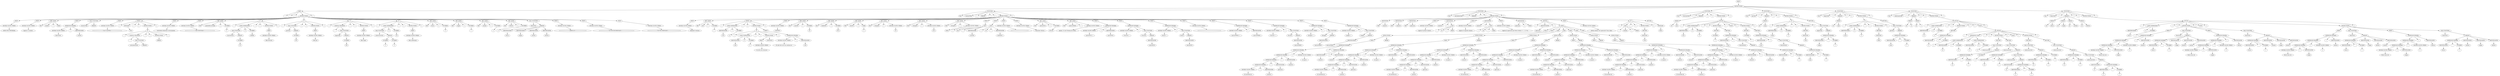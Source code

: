 digraph {
n0[label="ROOT"];
n1[label="INSTRUCTIONS"];
n0->n1;
n2[label="MAIN"];
n1->n2;
n3[label="("];
n2->n3;
n4[label=")"];
n2->n4;
n5[label="{"];
n2->n5;
n6[label="INSTRUCTIONS"];
n2->n6;
n7[label="PRINT"];
n6->n7;
n8[label="DOUBLE QUOTE STRING"];
n7->n8;
n9[label="INICIO DEL PROGRAMA"];
n8->n9;
n10[label="PRINT"];
n6->n10;
n11[label="DOUBLE QUOTE STRING"];
n10->n11;
n12[label="Ingrese su nombre: "];
n11->n12;
n13[label="DEF_ASIGN"];
n6->n13;
n14[label="VAR"];
n13->n14;
n15[label="nombre"];
n13->n15;
n16[label="="];
n13->n16;
n17[label="READ"];
n13->n17;
n18[label="PRINT"];
n6->n18;
n19[label="EXPRESION BINARIA"];
n18->n19;
n20[label="DOUBLE QUOTE STRING"];
n19->n20;
n21[label="Bienvenido "];
n20->n21;
n22[label="+"];
n19->n22;
n23[label="IDENTIFICATOR"];
n19->n23;
n24[label="nombre"];
n23->n24;
n25[label="CALL FUNCTION"];
n6->n25;
n26[label="CasteosYMas"];
n25->n26;
n27[label="PARAMS"];
n25->n27;
n28[label="PRINT"];
n6->n28;
n29[label="DOUBLE QUOTE STRING"];
n28->n29;
n30[label="=============CALCULADORA=============="];
n29->n30;
n31[label="WHILE"];
n6->n31;
n32[label="("];
n31->n32;
n33[label="BOOLEAN"];
n31->n33;
n34[label="True"];
n33->n34;
n35[label=")"];
n31->n35;
n36[label="{"];
n31->n36;
n37[label="INSTRUCTIONS"];
n31->n37;
n38[label="IF"];
n37->n38;
n39[label="("];
n38->n39;
n40[label="LOGICAL NEGATION"];
n38->n40;
n41[label="!"];
n40->n41;
n42[label="CALL FUNCTION"];
n40->n42;
n43[label="calculadoraCALI"];
n42->n43;
n44[label="PARAMS"];
n42->n44;
n45[label=")"];
n38->n45;
n46[label="{"];
n38->n46;
n47[label="INSTRUCTIONS"];
n38->n47;
n48[label="BREAK"];
n47->n48;
n49[label="}"];
n38->n49;
n50[label="}"];
n31->n50;
n51[label="PRINT"];
n6->n51;
n52[label="DOUBLE QUOTE STRING"];
n51->n52;
n53[label="Calculadora finalizada correctamente"];
n52->n53;
n54[label="PRINT"];
n6->n54;
n55[label="DOUBLE QUOTE STRING"];
n54->n55;
n56[label="=============RECURSIVIDAD=============="];
n55->n56;
n57[label="DEF_ASIGN"];
n6->n57;
n58[label="VAR"];
n57->n58;
n59[label="punteoRecursividad"];
n57->n59;
n60[label="="];
n57->n60;
n61[label="NUMBER"];
n57->n61;
n62[label="0"];
n61->n62;
n63[label="IF"];
n6->n63;
n64[label="("];
n63->n64;
n65[label="LOGIC EXPRESSION"];
n63->n65;
n66[label="CALL FUNCTION"];
n65->n66;
n67[label="factorialCALI"];
n66->n67;
n68[label="PARAMS"];
n66->n68;
n69[label="NUMBER"];
n68->n69;
n70[label="20"];
n69->n70;
n71[label="=="];
n65->n71;
n72[label="NUMBER"];
n65->n72;
n73[label="362880"];
n72->n73;
n74[label=")"];
n63->n74;
n75[label="{"];
n63->n75;
n76[label="INSTRUCTIONS"];
n63->n76;
n77[label="PRINT"];
n76->n77;
n78[label="DOUBLE QUOTE STRING"];
n77->n78;
n79[label="Bien factorial"];
n78->n79;
n80[label="}"];
n63->n80;
n81[label="IF"];
n6->n81;
n82[label="("];
n81->n82;
n83[label="CALL FUNCTION"];
n81->n83;
n84[label="parCALI"];
n83->n84;
n85[label="PARAMS"];
n83->n85;
n86[label="NUMBER"];
n85->n86;
n87[label="202"];
n86->n87;
n88[label=")"];
n81->n88;
n89[label="{"];
n81->n89;
n90[label="INSTRUCTIONS"];
n81->n90;
n91[label="PRINT"];
n90->n91;
n92[label="DOUBLE QUOTE STRING"];
n91->n92;
n93[label="Bien par"];
n92->n93;
n94[label="}"];
n81->n94;
n95[label="IF"];
n6->n95;
n96[label="("];
n95->n96;
n97[label="LOGICAL NEGATION"];
n95->n97;
n98[label="!"];
n97->n98;
n99[label="CALL FUNCTION"];
n97->n99;
n100[label="imparCALI"];
n99->n100;
n101[label="PARAMS"];
n99->n101;
n102[label="NUMBER"];
n101->n102;
n103[label="202"];
n102->n103;
n104[label=")"];
n95->n104;
n105[label="{"];
n95->n105;
n106[label="INSTRUCTIONS"];
n95->n106;
n107[label="PRINT"];
n106->n107;
n108[label="DOUBLE QUOTE STRING"];
n107->n108;
n109[label="Bien impar"];
n108->n109;
n110[label="}"];
n95->n110;
n111[label="IF"];
n6->n111;
n112[label="("];
n111->n112;
n113[label="LOGIC EXPRESSION"];
n111->n113;
n114[label="CALL FUNCTION"];
n113->n114;
n115[label="ackermannCALI"];
n114->n115;
n116[label="PARAMS"];
n114->n116;
n117[label="NUMBER"];
n116->n117;
n118[label="3"];
n117->n118;
n119[label="NUMBER"];
n116->n119;
n120[label="4"];
n119->n120;
n121[label="=="];
n113->n121;
n122[label="NUMBER"];
n113->n122;
n123[label="125"];
n122->n123;
n124[label=")"];
n111->n124;
n125[label="{"];
n111->n125;
n126[label="INSTRUCTIONS"];
n111->n126;
n127[label="PRINT"];
n126->n127;
n128[label="DOUBLE QUOTE STRING"];
n127->n128;
n129[label="Bien ackermann"];
n128->n129;
n130[label="}"];
n111->n130;
n131[label="DEF_ASIGN"];
n6->n131;
n132[label="VAR"];
n131->n132;
n133[label="discos"];
n131->n133;
n134[label="="];
n131->n134;
n135[label="NUMBER"];
n131->n135;
n136[label="3"];
n135->n136;
n137[label="DEF_ASIGN"];
n6->n137;
n138[label="VAR"];
n137->n138;
n139[label="origen"];
n137->n139;
n140[label="="];
n137->n140;
n141[label="NUMBER"];
n137->n141;
n142[label="1"];
n141->n142;
n143[label="DEF_ASIGN"];
n6->n143;
n144[label="VAR"];
n143->n144;
n145[label="auxiliar"];
n143->n145;
n146[label="="];
n143->n146;
n147[label="NUMBER"];
n143->n147;
n148[label="2"];
n147->n148;
n149[label="DEF_ASIGN"];
n6->n149;
n150[label="VAR"];
n149->n150;
n151[label="destino"];
n149->n151;
n152[label="="];
n149->n152;
n153[label="NUMBER"];
n149->n153;
n154[label="3"];
n153->n154;
n155[label="CALL FUNCTION"];
n6->n155;
n156[label="HanoiCALI"];
n155->n156;
n157[label="PARAMS"];
n155->n157;
n158[label="IDENTIFICATOR"];
n157->n158;
n159[label="discos"];
n158->n159;
n160[label="IDENTIFICATOR"];
n157->n160;
n161[label="origen"];
n160->n161;
n162[label="IDENTIFICATOR"];
n157->n162;
n163[label="auxiliar"];
n162->n163;
n164[label="IDENTIFICATOR"];
n157->n164;
n165[label="destino"];
n164->n165;
n166[label="PRINT"];
n6->n166;
n167[label="DOUBLE QUOTE STRING"];
n166->n167;
n168[label="=============ARREGLOS=============="];
n167->n168;
n169[label="PRINT"];
n6->n169;
n170[label="DOUBLE QUOTE STRING"];
n169->n170;
n171[label="============VECTOR DESORDENADO================"];
n170->n171;
n172[label="PRINT"];
n6->n172;
n173[label="DOUBLE QUOTE STRING"];
n172->n173;
n174[label="============VECTOR ORDENADO================"];
n173->n174;
n175[label="}"];
n2->n175;
n176[label="FUNCTION"];
n1->n176;
n177[label="func"];
n176->n177;
n178[label="CasteosYMas"];
n176->n178;
n179[label="("];
n176->n179;
n180[label="PARAMS"];
n176->n180;
n181[label=")"];
n176->n181;
n182[label="{"];
n176->n182;
n183[label="INSTRUCTIONS"];
n176->n183;
n184[label="PRINT"];
n183->n184;
n185[label="DOUBLE QUOTE STRING"];
n184->n185;
n186[label="Validando Continue"];
n185->n186;
n187[label="DEF_ASIGN"];
n183->n187;
n188[label="VAR"];
n187->n188;
n189[label="cont"];
n187->n189;
n190[label="="];
n187->n190;
n191[label="NUMBER"];
n187->n191;
n192[label="1"];
n191->n192;
n193[label="WHILE"];
n183->n193;
n194[label="("];
n193->n194;
n195[label="LOGIC EXPRESSION"];
n193->n195;
n196[label="IDENTIFICATOR"];
n195->n196;
n197[label="cont"];
n196->n197;
n198[label="<"];
n195->n198;
n199[label="NUMBER"];
n195->n199;
n200[label="11"];
n199->n200;
n201[label=")"];
n193->n201;
n202[label="{"];
n193->n202;
n203[label="INSTRUCTIONS"];
n193->n203;
n204[label="IF"];
n203->n204;
n205[label="("];
n204->n205;
n206[label="LOGIC EXPRESSION"];
n204->n206;
n207[label="IDENTIFICATOR"];
n206->n207;
n208[label="cont"];
n207->n208;
n209[label="=="];
n206->n209;
n210[label="NUMBER"];
n206->n210;
n211[label="6"];
n210->n211;
n212[label=")"];
n204->n212;
n213[label="{"];
n204->n213;
n214[label="INSTRUCTIONS"];
n204->n214;
n215[label="PRINT"];
n214->n215;
n216[label="DOUBLE QUOTE STRING"];
n215->n216;
n217[label="Se salta esta iteracion"];
n216->n217;
n218[label="CONTINUE"];
n214->n218;
n219[label="}"];
n204->n219;
n220[label="PRINT"];
n203->n220;
n221[label="EXPRESION BINARIA"];
n220->n221;
n222[label="DOUBLE QUOTE STRING"];
n221->n222;
n223[label="El valor del ciclo con continue es: "];
n222->n223;
n224[label="+"];
n221->n224;
n225[label="IDENTIFICATOR"];
n221->n225;
n226[label="cont"];
n225->n226;
n227[label="}"];
n193->n227;
n228[label="PRINT"];
n183->n228;
n229[label="DOUBLE QUOTE STRING"];
n228->n229;
n230[label="CASTEOS"];
n229->n230;
n231[label="DEF_ASIGN"];
n183->n231;
n232[label="VAR"];
n231->n232;
n233[label="num500"];
n231->n233;
n234[label="="];
n231->n234;
n235[label="NUMBER"];
n231->n235;
n236[label="50"];
n235->n236;
n237[label="DEF_ASIGN"];
n183->n237;
n238[label="VAR"];
n237->n238;
n239[label="double501"];
n237->n239;
n240[label="="];
n237->n240;
n241[label="NUMBER"];
n237->n241;
n242[label="50.4"];
n241->n242;
n243[label="DEF_ASIGN"];
n183->n243;
n244[label="VAR"];
n243->n244;
n245[label="char502"];
n243->n245;
n246[label="="];
n243->n246;
n247[label="CHAR"];
n243->n247;
n248[label="a"];
n247->n248;
n249[label="DEF_ASIGN"];
n183->n249;
n250[label="VAR"];
n249->n250;
n251[label="string503"];
n249->n251;
n252[label="="];
n249->n252;
n253[label="DOUBLE QUOTE STRING"];
n249->n253;
n254[label="50"];
n253->n254;
n255[label="DEF_ASIGN"];
n183->n255;
n256[label="VAR"];
n255->n256;
n257[label="string504"];
n255->n257;
n258[label="="];
n255->n258;
n259[label="DOUBLE QUOTE STRING"];
n255->n259;
n260[label="50.4"];
n259->n260;
n261[label="DEF_ASIGN"];
n183->n261;
n262[label="VAR"];
n261->n262;
n263[label="string505"];
n261->n263;
n264[label="="];
n261->n264;
n265[label="DOUBLE QUOTE STRING"];
n261->n265;
n266[label="FalSe"];
n265->n266;
n267[label="PRINT"];
n183->n267;
n268[label="CAST"];
n267->n268;
n269[label="("];
n268->n269;
n270[label="char"];
n268->n270;
n271[label=")"];
n268->n271;
n272[label="IDENTIFICATOR"];
n268->n272;
n273[label="num500"];
n272->n273;
n274[label="PRINT"];
n183->n274;
n275[label="CAST"];
n274->n275;
n276[label="("];
n275->n276;
n277[label="int"];
n275->n277;
n278[label=")"];
n275->n278;
n279[label="IDENTIFICATOR"];
n275->n279;
n280[label="double501"];
n279->n280;
n281[label="PRINT"];
n183->n281;
n282[label="DOUBLE QUOTE STRING"];
n281->n282;
n283[label="======================"];
n282->n283;
n284[label="PRINT"];
n183->n284;
n285[label="DOUBLE QUOTE STRING"];
n284->n285;
n286[label="Funciones Nativas"];
n285->n286;
n287[label="DEF_ASIGN"];
n183->n287;
n288[label="VAR"];
n287->n288;
n289[label="nativaNUM"];
n287->n289;
n290[label="="];
n287->n290;
n291[label="NUMBER"];
n287->n291;
n292[label="1024.65"];
n291->n292;
n293[label="DEF_ASIGN"];
n183->n293;
n294[label="VAR"];
n293->n294;
n295[label="nativaSTRING"];
n293->n295;
n296[label="="];
n293->n296;
n297[label="DOUBLE QUOTE STRING"];
n293->n297;
n298[label="Animos, Ya caSi Termina El CURso"];
n297->n298;
n299[label="PRINT"];
n183->n299;
n300[label="EXPRESION BINARIA"];
n299->n300;
n301[label="DOUBLE QUOTE STRING"];
n300->n301;
n302[label="nativaNUM = "];
n301->n302;
n303[label="+"];
n300->n303;
n304[label="IDENTIFICATOR"];
n300->n304;
n305[label="nativaNUM"];
n304->n305;
n306[label="PRINT"];
n183->n306;
n307[label="EXPRESION BINARIA"];
n306->n307;
n308[label="DOUBLE QUOTE STRING"];
n307->n308;
n309[label="Truncate = "];
n308->n309;
n310[label="+"];
n307->n310;
n311[label="CALL FUNCTION"];
n307->n311;
n312[label="Truncate"];
n311->n312;
n313[label="PARAMS"];
n311->n313;
n314[label="IDENTIFICATOR"];
n313->n314;
n315[label="nativaNUM"];
n314->n315;
n316[label="PRINT"];
n183->n316;
n317[label="EXPRESION BINARIA"];
n316->n317;
n318[label="DOUBLE QUOTE STRING"];
n317->n318;
n319[label="Round = "];
n318->n319;
n320[label="+"];
n317->n320;
n321[label="CALL FUNCTION"];
n317->n321;
n322[label="Round"];
n321->n322;
n323[label="PARAMS"];
n321->n323;
n324[label="IDENTIFICATOR"];
n323->n324;
n325[label="nativaNUM"];
n324->n325;
n326[label="PRINT"];
n183->n326;
n327[label="DOUBLE QUOTE STRING"];
n326->n327;
n328[label="============================="];
n327->n328;
n329[label="PRINT"];
n183->n329;
n330[label="EXPRESION BINARIA"];
n329->n330;
n331[label="DOUBLE QUOTE STRING"];
n330->n331;
n332[label="nativaSTRING = "];
n331->n332;
n333[label="+"];
n330->n333;
n334[label="IDENTIFICATOR"];
n330->n334;
n335[label="nativaSTRING"];
n334->n335;
n336[label="PRINT"];
n183->n336;
n337[label="EXPRESION BINARIA"];
n336->n337;
n338[label="DOUBLE QUOTE STRING"];
n337->n338;
n339[label="ToLower = "];
n338->n339;
n340[label="+"];
n337->n340;
n341[label="CALL FUNCTION"];
n337->n341;
n342[label="ToLower"];
n341->n342;
n343[label="PARAMS"];
n341->n343;
n344[label="IDENTIFICATOR"];
n343->n344;
n345[label="nativaSTRING"];
n344->n345;
n346[label="PRINT"];
n183->n346;
n347[label="EXPRESION BINARIA"];
n346->n347;
n348[label="DOUBLE QUOTE STRING"];
n347->n348;
n349[label="ToUpper = "];
n348->n349;
n350[label="+"];
n347->n350;
n351[label="CALL FUNCTION"];
n347->n351;
n352[label="ToUpper"];
n351->n352;
n353[label="PARAMS"];
n351->n353;
n354[label="IDENTIFICATOR"];
n353->n354;
n355[label="nativaSTRING"];
n354->n355;
n356[label="PRINT"];
n183->n356;
n357[label="EXPRESION BINARIA"];
n356->n357;
n358[label="DOUBLE QUOTE STRING"];
n357->n358;
n359[label="Length = "];
n358->n359;
n360[label="+"];
n357->n360;
n361[label="CALL FUNCTION"];
n357->n361;
n362[label="Length"];
n361->n362;
n363[label="PARAMS"];
n361->n363;
n364[label="IDENTIFICATOR"];
n363->n364;
n365[label="nativaSTRING"];
n364->n365;
n366[label="}"];
n176->n366;
n367[label="FUNCTION"];
n1->n367;
n368[label="func"];
n367->n368;
n369[label="calculadoraCALI"];
n367->n369;
n370[label="("];
n367->n370;
n371[label="PARAMS"];
n367->n371;
n372[label=")"];
n367->n372;
n373[label="{"];
n367->n373;
n374[label="INSTRUCTIONS"];
n367->n374;
n375[label="DEFINITION"];
n374->n375;
n376[label="VAR"];
n375->n376;
n377[label="numero1"];
n375->n377;
n378[label="DEFINITION"];
n374->n378;
n379[label="VAR"];
n378->n379;
n380[label="numero2"];
n378->n380;
n381[label="DEFINITION"];
n374->n381;
n382[label="VAR"];
n381->n382;
n383[label="operacion"];
n381->n383;
n384[label="PRINT"];
n374->n384;
n385[label="DOUBLE QUOTE STRING"];
n384->n385;
n386[label="Ingrese el primer número:
"];
n385->n386;
n387[label="ASIGNATION"];
n374->n387;
n388[label="numero1"];
n387->n388;
n389[label="="];
n387->n389;
n390[label="CAST"];
n387->n390;
n391[label="("];
n390->n391;
n392[label="int"];
n390->n392;
n393[label=")"];
n390->n393;
n394[label="READ"];
n390->n394;
n395[label="PRINT"];
n374->n395;
n396[label="DOUBLE QUOTE STRING"];
n395->n396;
n397[label="Ingrese el segundo número:
"];
n396->n397;
n398[label="ASIGNATION"];
n374->n398;
n399[label="numero2"];
n398->n399;
n400[label="="];
n398->n400;
n401[label="CAST"];
n398->n401;
n402[label="("];
n401->n402;
n403[label="int"];
n401->n403;
n404[label=")"];
n401->n404;
n405[label="READ"];
n401->n405;
n406[label="PRINT"];
n374->n406;
n407[label="DOUBLE QUOTE STRING"];
n406->n407;
n408[label="Ingrese la operación que desea realizar: (+,-,*,/,**,%)
"];
n407->n408;
n409[label="ASIGNATION"];
n374->n409;
n410[label="operacion"];
n409->n410;
n411[label="="];
n409->n411;
n412[label="READ"];
n409->n412;
n413[label="SWITCH"];
n374->n413;
n414[label="("];
n413->n414;
n415[label="IDENTIFICATOR"];
n413->n415;
n416[label="operacion"];
n415->n416;
n417[label=")"];
n413->n417;
n418[label="CASES"];
n413->n418;
n419[label="CASE"];
n418->n419;
n420[label="INTRUCTIONS"];
n419->n420;
n421[label="PRINT"];
n420->n421;
n422[label="EXPRESION BINARIA"];
n421->n422;
n423[label="EXPRESION BINARIA"];
n422->n423;
n424[label="EXPRESION BINARIA"];
n423->n424;
n425[label="EXPRESION BINARIA"];
n424->n425;
n426[label="EXPRESION BINARIA"];
n425->n426;
n427[label="DOUBLE QUOTE STRING"];
n426->n427;
n428[label="El resultado de "];
n427->n428;
n429[label="+"];
n426->n429;
n430[label="IDENTIFICATOR"];
n426->n430;
n431[label="numero1"];
n430->n431;
n432[label="+"];
n425->n432;
n433[label="IDENTIFICATOR"];
n425->n433;
n434[label="operacion"];
n433->n434;
n435[label="+"];
n424->n435;
n436[label="IDENTIFICATOR"];
n424->n436;
n437[label="numero2"];
n436->n437;
n438[label="+"];
n423->n438;
n439[label="DOUBLE QUOTE STRING"];
n423->n439;
n440[label=" es igual a "];
n439->n440;
n441[label="+"];
n422->n441;
n442[label="EXPRESION BINARIA"];
n422->n442;
n443[label="IDENTIFICATOR"];
n442->n443;
n444[label="numero1"];
n443->n444;
n445[label="+"];
n442->n445;
n446[label="IDENTIFICATOR"];
n442->n446;
n447[label="numero2"];
n446->n447;
n448[label="BREAK"];
n420->n448;
n449[label="CASE"];
n418->n449;
n450[label="INTRUCTIONS"];
n449->n450;
n451[label="PRINT"];
n450->n451;
n452[label="EXPRESION BINARIA"];
n451->n452;
n453[label="EXPRESION BINARIA"];
n452->n453;
n454[label="EXPRESION BINARIA"];
n453->n454;
n455[label="EXPRESION BINARIA"];
n454->n455;
n456[label="EXPRESION BINARIA"];
n455->n456;
n457[label="DOUBLE QUOTE STRING"];
n456->n457;
n458[label="El resultado de "];
n457->n458;
n459[label="+"];
n456->n459;
n460[label="IDENTIFICATOR"];
n456->n460;
n461[label="numero1"];
n460->n461;
n462[label="+"];
n455->n462;
n463[label="IDENTIFICATOR"];
n455->n463;
n464[label="operacion"];
n463->n464;
n465[label="+"];
n454->n465;
n466[label="IDENTIFICATOR"];
n454->n466;
n467[label="numero2"];
n466->n467;
n468[label="+"];
n453->n468;
n469[label="DOUBLE QUOTE STRING"];
n453->n469;
n470[label=" es igual a "];
n469->n470;
n471[label="+"];
n452->n471;
n472[label="EXPRESION BINARIA"];
n452->n472;
n473[label="IDENTIFICATOR"];
n472->n473;
n474[label="numero1"];
n473->n474;
n475[label="-"];
n472->n475;
n476[label="IDENTIFICATOR"];
n472->n476;
n477[label="numero2"];
n476->n477;
n478[label="BREAK"];
n450->n478;
n479[label="CASE"];
n418->n479;
n480[label="INTRUCTIONS"];
n479->n480;
n481[label="PRINT"];
n480->n481;
n482[label="EXPRESION BINARIA"];
n481->n482;
n483[label="EXPRESION BINARIA"];
n482->n483;
n484[label="EXPRESION BINARIA"];
n483->n484;
n485[label="EXPRESION BINARIA"];
n484->n485;
n486[label="EXPRESION BINARIA"];
n485->n486;
n487[label="DOUBLE QUOTE STRING"];
n486->n487;
n488[label="El resultado de "];
n487->n488;
n489[label="+"];
n486->n489;
n490[label="IDENTIFICATOR"];
n486->n490;
n491[label="numero1"];
n490->n491;
n492[label="+"];
n485->n492;
n493[label="IDENTIFICATOR"];
n485->n493;
n494[label="operacion"];
n493->n494;
n495[label="+"];
n484->n495;
n496[label="IDENTIFICATOR"];
n484->n496;
n497[label="numero2"];
n496->n497;
n498[label="+"];
n483->n498;
n499[label="DOUBLE QUOTE STRING"];
n483->n499;
n500[label=" es igual a "];
n499->n500;
n501[label="+"];
n482->n501;
n502[label="EXPRESION BINARIA"];
n482->n502;
n503[label="IDENTIFICATOR"];
n502->n503;
n504[label="numero1"];
n503->n504;
n505[label="*"];
n502->n505;
n506[label="IDENTIFICATOR"];
n502->n506;
n507[label="numero2"];
n506->n507;
n508[label="BREAK"];
n480->n508;
n509[label="CASE"];
n418->n509;
n510[label="INTRUCTIONS"];
n509->n510;
n511[label="PRINT"];
n510->n511;
n512[label="EXPRESION BINARIA"];
n511->n512;
n513[label="EXPRESION BINARIA"];
n512->n513;
n514[label="EXPRESION BINARIA"];
n513->n514;
n515[label="EXPRESION BINARIA"];
n514->n515;
n516[label="EXPRESION BINARIA"];
n515->n516;
n517[label="DOUBLE QUOTE STRING"];
n516->n517;
n518[label="El resultado de "];
n517->n518;
n519[label="+"];
n516->n519;
n520[label="IDENTIFICATOR"];
n516->n520;
n521[label="numero1"];
n520->n521;
n522[label="+"];
n515->n522;
n523[label="IDENTIFICATOR"];
n515->n523;
n524[label="operacion"];
n523->n524;
n525[label="+"];
n514->n525;
n526[label="IDENTIFICATOR"];
n514->n526;
n527[label="numero2"];
n526->n527;
n528[label="+"];
n513->n528;
n529[label="DOUBLE QUOTE STRING"];
n513->n529;
n530[label=" es igual a "];
n529->n530;
n531[label="+"];
n512->n531;
n532[label="EXPRESION BINARIA"];
n512->n532;
n533[label="IDENTIFICATOR"];
n532->n533;
n534[label="numero1"];
n533->n534;
n535[label="/"];
n532->n535;
n536[label="IDENTIFICATOR"];
n532->n536;
n537[label="numero2"];
n536->n537;
n538[label="BREAK"];
n510->n538;
n539[label="CASE"];
n418->n539;
n540[label="INTRUCTIONS"];
n539->n540;
n541[label="PRINT"];
n540->n541;
n542[label="EXPRESION BINARIA"];
n541->n542;
n543[label="EXPRESION BINARIA"];
n542->n543;
n544[label="EXPRESION BINARIA"];
n543->n544;
n545[label="EXPRESION BINARIA"];
n544->n545;
n546[label="EXPRESION BINARIA"];
n545->n546;
n547[label="DOUBLE QUOTE STRING"];
n546->n547;
n548[label="El resultado de "];
n547->n548;
n549[label="+"];
n546->n549;
n550[label="IDENTIFICATOR"];
n546->n550;
n551[label="numero1"];
n550->n551;
n552[label="+"];
n545->n552;
n553[label="IDENTIFICATOR"];
n545->n553;
n554[label="operacion"];
n553->n554;
n555[label="+"];
n544->n555;
n556[label="IDENTIFICATOR"];
n544->n556;
n557[label="numero2"];
n556->n557;
n558[label="+"];
n543->n558;
n559[label="DOUBLE QUOTE STRING"];
n543->n559;
n560[label=" es igual a "];
n559->n560;
n561[label="+"];
n542->n561;
n562[label="EXPRESION BINARIA"];
n542->n562;
n563[label="IDENTIFICATOR"];
n562->n563;
n564[label="numero1"];
n563->n564;
n565[label="**"];
n562->n565;
n566[label="IDENTIFICATOR"];
n562->n566;
n567[label="numero2"];
n566->n567;
n568[label="BREAK"];
n540->n568;
n569[label="CASE"];
n418->n569;
n570[label="INTRUCTIONS"];
n569->n570;
n571[label="PRINT"];
n570->n571;
n572[label="EXPRESION BINARIA"];
n571->n572;
n573[label="EXPRESION BINARIA"];
n572->n573;
n574[label="EXPRESION BINARIA"];
n573->n574;
n575[label="EXPRESION BINARIA"];
n574->n575;
n576[label="EXPRESION BINARIA"];
n575->n576;
n577[label="DOUBLE QUOTE STRING"];
n576->n577;
n578[label="El resultado de "];
n577->n578;
n579[label="+"];
n576->n579;
n580[label="IDENTIFICATOR"];
n576->n580;
n581[label="numero1"];
n580->n581;
n582[label="+"];
n575->n582;
n583[label="IDENTIFICATOR"];
n575->n583;
n584[label="operacion"];
n583->n584;
n585[label="+"];
n574->n585;
n586[label="IDENTIFICATOR"];
n574->n586;
n587[label="numero2"];
n586->n587;
n588[label="+"];
n573->n588;
n589[label="DOUBLE QUOTE STRING"];
n573->n589;
n590[label=" es igual a "];
n589->n590;
n591[label="+"];
n572->n591;
n592[label="EXPRESION BINARIA"];
n572->n592;
n593[label="IDENTIFICATOR"];
n592->n593;
n594[label="numero1"];
n593->n594;
n595[label="%"];
n592->n595;
n596[label="IDENTIFICATOR"];
n592->n596;
n597[label="numero2"];
n596->n597;
n598[label="BREAK"];
n570->n598;
n599[label="CASE"];
n418->n599;
n600[label="INTRUCTIONS"];
n599->n600;
n601[label="PRINT"];
n600->n601;
n602[label="EXPRESION BINARIA"];
n601->n602;
n603[label="EXPRESION BINARIA"];
n602->n603;
n604[label="EXPRESION BINARIA"];
n603->n604;
n605[label="EXPRESION BINARIA"];
n604->n605;
n606[label="EXPRESION BINARIA"];
n605->n606;
n607[label="DOUBLE QUOTE STRING"];
n606->n607;
n608[label="El resultado de "];
n607->n608;
n609[label="+"];
n606->n609;
n610[label="IDENTIFICATOR"];
n606->n610;
n611[label="numero1"];
n610->n611;
n612[label="+"];
n605->n612;
n613[label="IDENTIFICATOR"];
n605->n613;
n614[label="operacion"];
n613->n614;
n615[label="+"];
n604->n615;
n616[label="IDENTIFICATOR"];
n604->n616;
n617[label="numero2"];
n616->n617;
n618[label="+"];
n603->n618;
n619[label="DOUBLE QUOTE STRING"];
n603->n619;
n620[label=" es igual a "];
n619->n620;
n621[label="+"];
n602->n621;
n622[label="EXPRESION BINARIA"];
n602->n622;
n623[label="IDENTIFICATOR"];
n622->n623;
n624[label="numero1"];
n623->n624;
n625[label="+"];
n622->n625;
n626[label="IDENTIFICATOR"];
n622->n626;
n627[label="numero2"];
n626->n627;
n628[label="BREAK"];
n600->n628;
n629[label="PRINT"];
n374->n629;
n630[label="DOUBLE QUOTE STRING"];
n629->n630;
n631[label="¿Desea realizar otra operación? (true, false)
"];
n630->n631;
n632[label="IF"];
n374->n632;
n633[label="("];
n632->n633;
n634[label="CAST"];
n632->n634;
n635[label="("];
n634->n635;
n636[label="boolean"];
n634->n636;
n637[label=")"];
n634->n637;
n638[label="READ"];
n634->n638;
n639[label=")"];
n632->n639;
n640[label="{"];
n632->n640;
n641[label="INSTRUCTIONS"];
n632->n641;
n642[label="RETURN"];
n641->n642;
n643[label="BOOLEAN"];
n642->n643;
n644[label="True"];
n643->n644;
n645[label="}"];
n632->n645;
n646[label="RETURN"];
n374->n646;
n647[label="BOOLEAN"];
n646->n647;
n648[label="False"];
n647->n648;
n649[label="}"];
n367->n649;
n650[label="FUNCTION"];
n1->n650;
n651[label="func"];
n650->n651;
n652[label="factorialCALI"];
n650->n652;
n653[label="("];
n650->n653;
n654[label="PARAMS"];
n650->n654;
n655[label="PARAM"];
n654->n655;
n656[label="int"];
n655->n656;
n657[label="num"];
n655->n657;
n658[label=")"];
n650->n658;
n659[label="{"];
n650->n659;
n660[label="INSTRUCTIONS"];
n650->n660;
n661[label="IF-ELSE"];
n660->n661;
n662[label="("];
n661->n662;
n663[label="LOGIC EXPRESSION"];
n661->n663;
n664[label="IDENTIFICATOR"];
n663->n664;
n665[label="num"];
n664->n665;
n666[label="=="];
n663->n666;
n667[label="NUMBER"];
n663->n667;
n668[label="0"];
n667->n668;
n669[label=")"];
n661->n669;
n670[label="{"];
n661->n670;
n671[label="INSTRUCTIONS"];
n661->n671;
n672[label="RETURN"];
n671->n672;
n673[label="NUMBER"];
n672->n673;
n674[label="1"];
n673->n674;
n675[label="RETURN"];
n671->n675;
n676[label="EXPRESION BINARIA"];
n675->n676;
n677[label="IDENTIFICATOR"];
n676->n677;
n678[label="num"];
n677->n678;
n679[label="*"];
n676->n679;
n680[label="CALL FUNCTION"];
n676->n680;
n681[label="factorialCALI"];
n680->n681;
n682[label="PARAMS"];
n680->n682;
n683[label="EXPRESION BINARIA"];
n682->n683;
n684[label="IDENTIFICATOR"];
n683->n684;
n685[label="num"];
n684->n685;
n686[label="-"];
n683->n686;
n687[label="NUMBER"];
n683->n687;
n688[label="1"];
n687->n688;
n689[label="}"];
n661->n689;
n690[label="ELSE"];
n661->n690;
n691[label="{"];
n661->n691;
n692[label="INSTRUCTIONS"];
n661->n692;
n693[label="RETURN"];
n692->n693;
n694[label="NUMBER"];
n693->n694;
n695[label="1"];
n694->n695;
n696[label="RETURN"];
n692->n696;
n697[label="EXPRESION BINARIA"];
n696->n697;
n698[label="IDENTIFICATOR"];
n697->n698;
n699[label="num"];
n698->n699;
n700[label="*"];
n697->n700;
n701[label="CALL FUNCTION"];
n697->n701;
n702[label="factorialCALI"];
n701->n702;
n703[label="PARAMS"];
n701->n703;
n704[label="EXPRESION BINARIA"];
n703->n704;
n705[label="IDENTIFICATOR"];
n704->n705;
n706[label="num"];
n705->n706;
n707[label="-"];
n704->n707;
n708[label="NUMBER"];
n704->n708;
n709[label="1"];
n708->n709;
n710[label="}"];
n661->n710;
n711[label="}"];
n650->n711;
n712[label="FUNCTION"];
n1->n712;
n713[label="func"];
n712->n713;
n714[label="parCALI"];
n712->n714;
n715[label="("];
n712->n715;
n716[label="PARAMS"];
n712->n716;
n717[label="PARAM"];
n716->n717;
n718[label="int"];
n717->n718;
n719[label="nump"];
n717->n719;
n720[label=")"];
n712->n720;
n721[label="{"];
n712->n721;
n722[label="INSTRUCTIONS"];
n712->n722;
n723[label="IF"];
n722->n723;
n724[label="("];
n723->n724;
n725[label="LOGIC EXPRESSION"];
n723->n725;
n726[label="IDENTIFICATOR"];
n725->n726;
n727[label="nump"];
n726->n727;
n728[label="=="];
n725->n728;
n729[label="NUMBER"];
n725->n729;
n730[label="0"];
n729->n730;
n731[label=")"];
n723->n731;
n732[label="{"];
n723->n732;
n733[label="INSTRUCTIONS"];
n723->n733;
n734[label="RETURN"];
n733->n734;
n735[label="BOOLEAN"];
n734->n735;
n736[label="True"];
n735->n736;
n737[label="}"];
n723->n737;
n738[label="RETURN"];
n722->n738;
n739[label="CALL FUNCTION"];
n738->n739;
n740[label="imparCALI"];
n739->n740;
n741[label="PARAMS"];
n739->n741;
n742[label="EXPRESION BINARIA"];
n741->n742;
n743[label="IDENTIFICATOR"];
n742->n743;
n744[label="nump"];
n743->n744;
n745[label="-"];
n742->n745;
n746[label="NUMBER"];
n742->n746;
n747[label="1"];
n746->n747;
n748[label="}"];
n712->n748;
n749[label="FUNCTION"];
n1->n749;
n750[label="func"];
n749->n750;
n751[label="imparCALI"];
n749->n751;
n752[label="("];
n749->n752;
n753[label="PARAMS"];
n749->n753;
n754[label="PARAM"];
n753->n754;
n755[label="int"];
n754->n755;
n756[label="numi"];
n754->n756;
n757[label=")"];
n749->n757;
n758[label="{"];
n749->n758;
n759[label="INSTRUCTIONS"];
n749->n759;
n760[label="IF"];
n759->n760;
n761[label="("];
n760->n761;
n762[label="LOGIC EXPRESSION"];
n760->n762;
n763[label="IDENTIFICATOR"];
n762->n763;
n764[label="numi"];
n763->n764;
n765[label="=="];
n762->n765;
n766[label="NUMBER"];
n762->n766;
n767[label="0"];
n766->n767;
n768[label=")"];
n760->n768;
n769[label="{"];
n760->n769;
n770[label="INSTRUCTIONS"];
n760->n770;
n771[label="RETURN"];
n770->n771;
n772[label="BOOLEAN"];
n771->n772;
n773[label="False"];
n772->n773;
n774[label="}"];
n760->n774;
n775[label="RETURN"];
n759->n775;
n776[label="CALL FUNCTION"];
n775->n776;
n777[label="parCALI"];
n776->n777;
n778[label="PARAMS"];
n776->n778;
n779[label="EXPRESION BINARIA"];
n778->n779;
n780[label="IDENTIFICATOR"];
n779->n780;
n781[label="numi"];
n780->n781;
n782[label="-"];
n779->n782;
n783[label="NUMBER"];
n779->n783;
n784[label="1"];
n783->n784;
n785[label="}"];
n749->n785;
n786[label="FUNCTION"];
n1->n786;
n787[label="func"];
n786->n787;
n788[label="ackermannCALI"];
n786->n788;
n789[label="("];
n786->n789;
n790[label="PARAMS"];
n786->n790;
n791[label="PARAM"];
n790->n791;
n792[label="int"];
n791->n792;
n793[label="m"];
n791->n793;
n794[label="PARAM"];
n790->n794;
n795[label="int"];
n794->n795;
n796[label="n"];
n794->n796;
n797[label=")"];
n786->n797;
n798[label="{"];
n786->n798;
n799[label="INSTRUCTIONS"];
n786->n799;
n800[label="IF-ELSE"];
n799->n800;
n801[label="("];
n800->n801;
n802[label="LOGIC EXPRESSION"];
n800->n802;
n803[label="IDENTIFICATOR"];
n802->n803;
n804[label="m"];
n803->n804;
n805[label="=="];
n802->n805;
n806[label="NUMBER"];
n802->n806;
n807[label="0"];
n806->n807;
n808[label=")"];
n800->n808;
n809[label="{"];
n800->n809;
n810[label="INSTRUCTIONS"];
n800->n810;
n811[label="RETURN"];
n810->n811;
n812[label="EXPRESION BINARIA"];
n811->n812;
n813[label="IDENTIFICATOR"];
n812->n813;
n814[label="n"];
n813->n814;
n815[label="+"];
n812->n815;
n816[label="NUMBER"];
n812->n816;
n817[label="1"];
n816->n817;
n818[label="}"];
n800->n818;
n819[label="{"];
n800->n819;
n820[label="ELSE"];
n800->n820;
n821[label="IF-ELSE"];
n820->n821;
n822[label="("];
n821->n822;
n823[label="OPERATION LOGIC"];
n821->n823;
n824[label="LOGIC EXPRESSION"];
n823->n824;
n825[label="IDENTIFICATOR"];
n824->n825;
n826[label="m"];
n825->n826;
n827[label=">"];
n824->n827;
n828[label="NUMBER"];
n824->n828;
n829[label="0"];
n828->n829;
n830[label="&&"];
n823->n830;
n831[label="LOGIC EXPRESSION"];
n823->n831;
n832[label="IDENTIFICATOR"];
n831->n832;
n833[label="n"];
n832->n833;
n834[label="=="];
n831->n834;
n835[label="NUMBER"];
n831->n835;
n836[label="0"];
n835->n836;
n837[label=")"];
n821->n837;
n838[label="{"];
n821->n838;
n839[label="INSTRUCTIONS"];
n821->n839;
n840[label="RETURN"];
n839->n840;
n841[label="CALL FUNCTION"];
n840->n841;
n842[label="ackermannCALI"];
n841->n842;
n843[label="PARAMS"];
n841->n843;
n844[label="EXPRESION BINARIA"];
n843->n844;
n845[label="IDENTIFICATOR"];
n844->n845;
n846[label="m"];
n845->n846;
n847[label="-"];
n844->n847;
n848[label="NUMBER"];
n844->n848;
n849[label="1"];
n848->n849;
n850[label="NUMBER"];
n843->n850;
n851[label="1"];
n850->n851;
n852[label="RETURN"];
n839->n852;
n853[label="CALL FUNCTION"];
n852->n853;
n854[label="ackermannCALI"];
n853->n854;
n855[label="PARAMS"];
n853->n855;
n856[label="EXPRESION BINARIA"];
n855->n856;
n857[label="IDENTIFICATOR"];
n856->n857;
n858[label="m"];
n857->n858;
n859[label="-"];
n856->n859;
n860[label="NUMBER"];
n856->n860;
n861[label="1"];
n860->n861;
n862[label="CALL FUNCTION"];
n855->n862;
n863[label="ackermannCALI"];
n862->n863;
n864[label="PARAMS"];
n862->n864;
n865[label="IDENTIFICATOR"];
n864->n865;
n866[label="m"];
n865->n866;
n867[label="EXPRESION BINARIA"];
n864->n867;
n868[label="IDENTIFICATOR"];
n867->n868;
n869[label="n"];
n868->n869;
n870[label="-"];
n867->n870;
n871[label="NUMBER"];
n867->n871;
n872[label="1"];
n871->n872;
n873[label="}"];
n821->n873;
n874[label="ELSE"];
n821->n874;
n875[label="{"];
n821->n875;
n876[label="INSTRUCTIONS"];
n821->n876;
n877[label="RETURN"];
n876->n877;
n878[label="CALL FUNCTION"];
n877->n878;
n879[label="ackermannCALI"];
n878->n879;
n880[label="PARAMS"];
n878->n880;
n881[label="EXPRESION BINARIA"];
n880->n881;
n882[label="IDENTIFICATOR"];
n881->n882;
n883[label="m"];
n882->n883;
n884[label="-"];
n881->n884;
n885[label="NUMBER"];
n881->n885;
n886[label="1"];
n885->n886;
n887[label="NUMBER"];
n880->n887;
n888[label="1"];
n887->n888;
n889[label="RETURN"];
n876->n889;
n890[label="CALL FUNCTION"];
n889->n890;
n891[label="ackermannCALI"];
n890->n891;
n892[label="PARAMS"];
n890->n892;
n893[label="EXPRESION BINARIA"];
n892->n893;
n894[label="IDENTIFICATOR"];
n893->n894;
n895[label="m"];
n894->n895;
n896[label="-"];
n893->n896;
n897[label="NUMBER"];
n893->n897;
n898[label="1"];
n897->n898;
n899[label="CALL FUNCTION"];
n892->n899;
n900[label="ackermannCALI"];
n899->n900;
n901[label="PARAMS"];
n899->n901;
n902[label="IDENTIFICATOR"];
n901->n902;
n903[label="m"];
n902->n903;
n904[label="EXPRESION BINARIA"];
n901->n904;
n905[label="IDENTIFICATOR"];
n904->n905;
n906[label="n"];
n905->n906;
n907[label="-"];
n904->n907;
n908[label="NUMBER"];
n904->n908;
n909[label="1"];
n908->n909;
n910[label="}"];
n821->n910;
n911[label="}"];
n800->n911;
n912[label="}"];
n786->n912;
n913[label="FUNCTION"];
n1->n913;
n914[label="func"];
n913->n914;
n915[label="HanoiCALI"];
n913->n915;
n916[label="("];
n913->n916;
n917[label="PARAMS"];
n913->n917;
n918[label="PARAM"];
n917->n918;
n919[label="int"];
n918->n919;
n920[label="discos"];
n918->n920;
n921[label="PARAM"];
n917->n921;
n922[label="int"];
n921->n922;
n923[label="origen"];
n921->n923;
n924[label="PARAM"];
n917->n924;
n925[label="int"];
n924->n925;
n926[label="auxiliar"];
n924->n926;
n927[label="PARAM"];
n917->n927;
n928[label="int"];
n927->n928;
n929[label="destino"];
n927->n929;
n930[label=")"];
n913->n930;
n931[label="{"];
n913->n931;
n932[label="INSTRUCTIONS"];
n913->n932;
n933[label="IF-ELSE"];
n932->n933;
n934[label="("];
n933->n934;
n935[label="LOGIC EXPRESSION"];
n933->n935;
n936[label="IDENTIFICATOR"];
n935->n936;
n937[label="discos"];
n936->n937;
n938[label="=="];
n935->n938;
n939[label="NUMBER"];
n935->n939;
n940[label="1"];
n939->n940;
n941[label=")"];
n933->n941;
n942[label="{"];
n933->n942;
n943[label="INSTRUCTIONS"];
n933->n943;
n944[label="PRINT"];
n943->n944;
n945[label="EXPRESION BINARIA"];
n944->n945;
n946[label="EXPRESION BINARIA"];
n945->n946;
n947[label="EXPRESION BINARIA"];
n946->n947;
n948[label="DOUBLE QUOTE STRING"];
n947->n948;
n949[label="Mover disco de "];
n948->n949;
n950[label="+"];
n947->n950;
n951[label="IDENTIFICATOR"];
n947->n951;
n952[label="origen"];
n951->n952;
n953[label="+"];
n946->n953;
n954[label="DOUBLE QUOTE STRING"];
n946->n954;
n955[label=" a "];
n954->n955;
n956[label="+"];
n945->n956;
n957[label="IDENTIFICATOR"];
n945->n957;
n958[label="destino"];
n957->n958;
n959[label="CALL FUNCTION"];
n943->n959;
n960[label="HanoiCALI"];
n959->n960;
n961[label="PARAMS"];
n959->n961;
n962[label="EXPRESION BINARIA"];
n961->n962;
n963[label="IDENTIFICATOR"];
n962->n963;
n964[label="discos"];
n963->n964;
n965[label="-"];
n962->n965;
n966[label="NUMBER"];
n962->n966;
n967[label="1"];
n966->n967;
n968[label="IDENTIFICATOR"];
n961->n968;
n969[label="origen"];
n968->n969;
n970[label="IDENTIFICATOR"];
n961->n970;
n971[label="destino"];
n970->n971;
n972[label="IDENTIFICATOR"];
n961->n972;
n973[label="auxiliar"];
n972->n973;
n974[label="PRINT"];
n943->n974;
n975[label="EXPRESION BINARIA"];
n974->n975;
n976[label="EXPRESION BINARIA"];
n975->n976;
n977[label="EXPRESION BINARIA"];
n976->n977;
n978[label="DOUBLE QUOTE STRING"];
n977->n978;
n979[label="Mover disco de "];
n978->n979;
n980[label="+"];
n977->n980;
n981[label="IDENTIFICATOR"];
n977->n981;
n982[label="origen"];
n981->n982;
n983[label="+"];
n976->n983;
n984[label="DOUBLE QUOTE STRING"];
n976->n984;
n985[label=" a "];
n984->n985;
n986[label="+"];
n975->n986;
n987[label="IDENTIFICATOR"];
n975->n987;
n988[label="destino"];
n987->n988;
n989[label="CALL FUNCTION"];
n943->n989;
n990[label="HanoiCALI"];
n989->n990;
n991[label="PARAMS"];
n989->n991;
n992[label="EXPRESION BINARIA"];
n991->n992;
n993[label="IDENTIFICATOR"];
n992->n993;
n994[label="discos"];
n993->n994;
n995[label="-"];
n992->n995;
n996[label="NUMBER"];
n992->n996;
n997[label="1"];
n996->n997;
n998[label="IDENTIFICATOR"];
n991->n998;
n999[label="auxiliar"];
n998->n999;
n1000[label="IDENTIFICATOR"];
n991->n1000;
n1001[label="origen"];
n1000->n1001;
n1002[label="IDENTIFICATOR"];
n991->n1002;
n1003[label="destino"];
n1002->n1003;
n1004[label="}"];
n933->n1004;
n1005[label="ELSE"];
n933->n1005;
n1006[label="{"];
n933->n1006;
n1007[label="INSTRUCTIONS"];
n933->n1007;
n1008[label="PRINT"];
n1007->n1008;
n1009[label="EXPRESION BINARIA"];
n1008->n1009;
n1010[label="EXPRESION BINARIA"];
n1009->n1010;
n1011[label="EXPRESION BINARIA"];
n1010->n1011;
n1012[label="DOUBLE QUOTE STRING"];
n1011->n1012;
n1013[label="Mover disco de "];
n1012->n1013;
n1014[label="+"];
n1011->n1014;
n1015[label="IDENTIFICATOR"];
n1011->n1015;
n1016[label="origen"];
n1015->n1016;
n1017[label="+"];
n1010->n1017;
n1018[label="DOUBLE QUOTE STRING"];
n1010->n1018;
n1019[label=" a "];
n1018->n1019;
n1020[label="+"];
n1009->n1020;
n1021[label="IDENTIFICATOR"];
n1009->n1021;
n1022[label="destino"];
n1021->n1022;
n1023[label="CALL FUNCTION"];
n1007->n1023;
n1024[label="HanoiCALI"];
n1023->n1024;
n1025[label="PARAMS"];
n1023->n1025;
n1026[label="EXPRESION BINARIA"];
n1025->n1026;
n1027[label="IDENTIFICATOR"];
n1026->n1027;
n1028[label="discos"];
n1027->n1028;
n1029[label="-"];
n1026->n1029;
n1030[label="NUMBER"];
n1026->n1030;
n1031[label="1"];
n1030->n1031;
n1032[label="IDENTIFICATOR"];
n1025->n1032;
n1033[label="origen"];
n1032->n1033;
n1034[label="IDENTIFICATOR"];
n1025->n1034;
n1035[label="destino"];
n1034->n1035;
n1036[label="IDENTIFICATOR"];
n1025->n1036;
n1037[label="auxiliar"];
n1036->n1037;
n1038[label="PRINT"];
n1007->n1038;
n1039[label="EXPRESION BINARIA"];
n1038->n1039;
n1040[label="EXPRESION BINARIA"];
n1039->n1040;
n1041[label="EXPRESION BINARIA"];
n1040->n1041;
n1042[label="DOUBLE QUOTE STRING"];
n1041->n1042;
n1043[label="Mover disco de "];
n1042->n1043;
n1044[label="+"];
n1041->n1044;
n1045[label="IDENTIFICATOR"];
n1041->n1045;
n1046[label="origen"];
n1045->n1046;
n1047[label="+"];
n1040->n1047;
n1048[label="DOUBLE QUOTE STRING"];
n1040->n1048;
n1049[label=" a "];
n1048->n1049;
n1050[label="+"];
n1039->n1050;
n1051[label="IDENTIFICATOR"];
n1039->n1051;
n1052[label="destino"];
n1051->n1052;
n1053[label="CALL FUNCTION"];
n1007->n1053;
n1054[label="HanoiCALI"];
n1053->n1054;
n1055[label="PARAMS"];
n1053->n1055;
n1056[label="EXPRESION BINARIA"];
n1055->n1056;
n1057[label="IDENTIFICATOR"];
n1056->n1057;
n1058[label="discos"];
n1057->n1058;
n1059[label="-"];
n1056->n1059;
n1060[label="NUMBER"];
n1056->n1060;
n1061[label="1"];
n1060->n1061;
n1062[label="IDENTIFICATOR"];
n1055->n1062;
n1063[label="auxiliar"];
n1062->n1063;
n1064[label="IDENTIFICATOR"];
n1055->n1064;
n1065[label="origen"];
n1064->n1065;
n1066[label="IDENTIFICATOR"];
n1055->n1066;
n1067[label="destino"];
n1066->n1067;
n1068[label="}"];
n933->n1068;
n1069[label="}"];
n913->n1069;
}